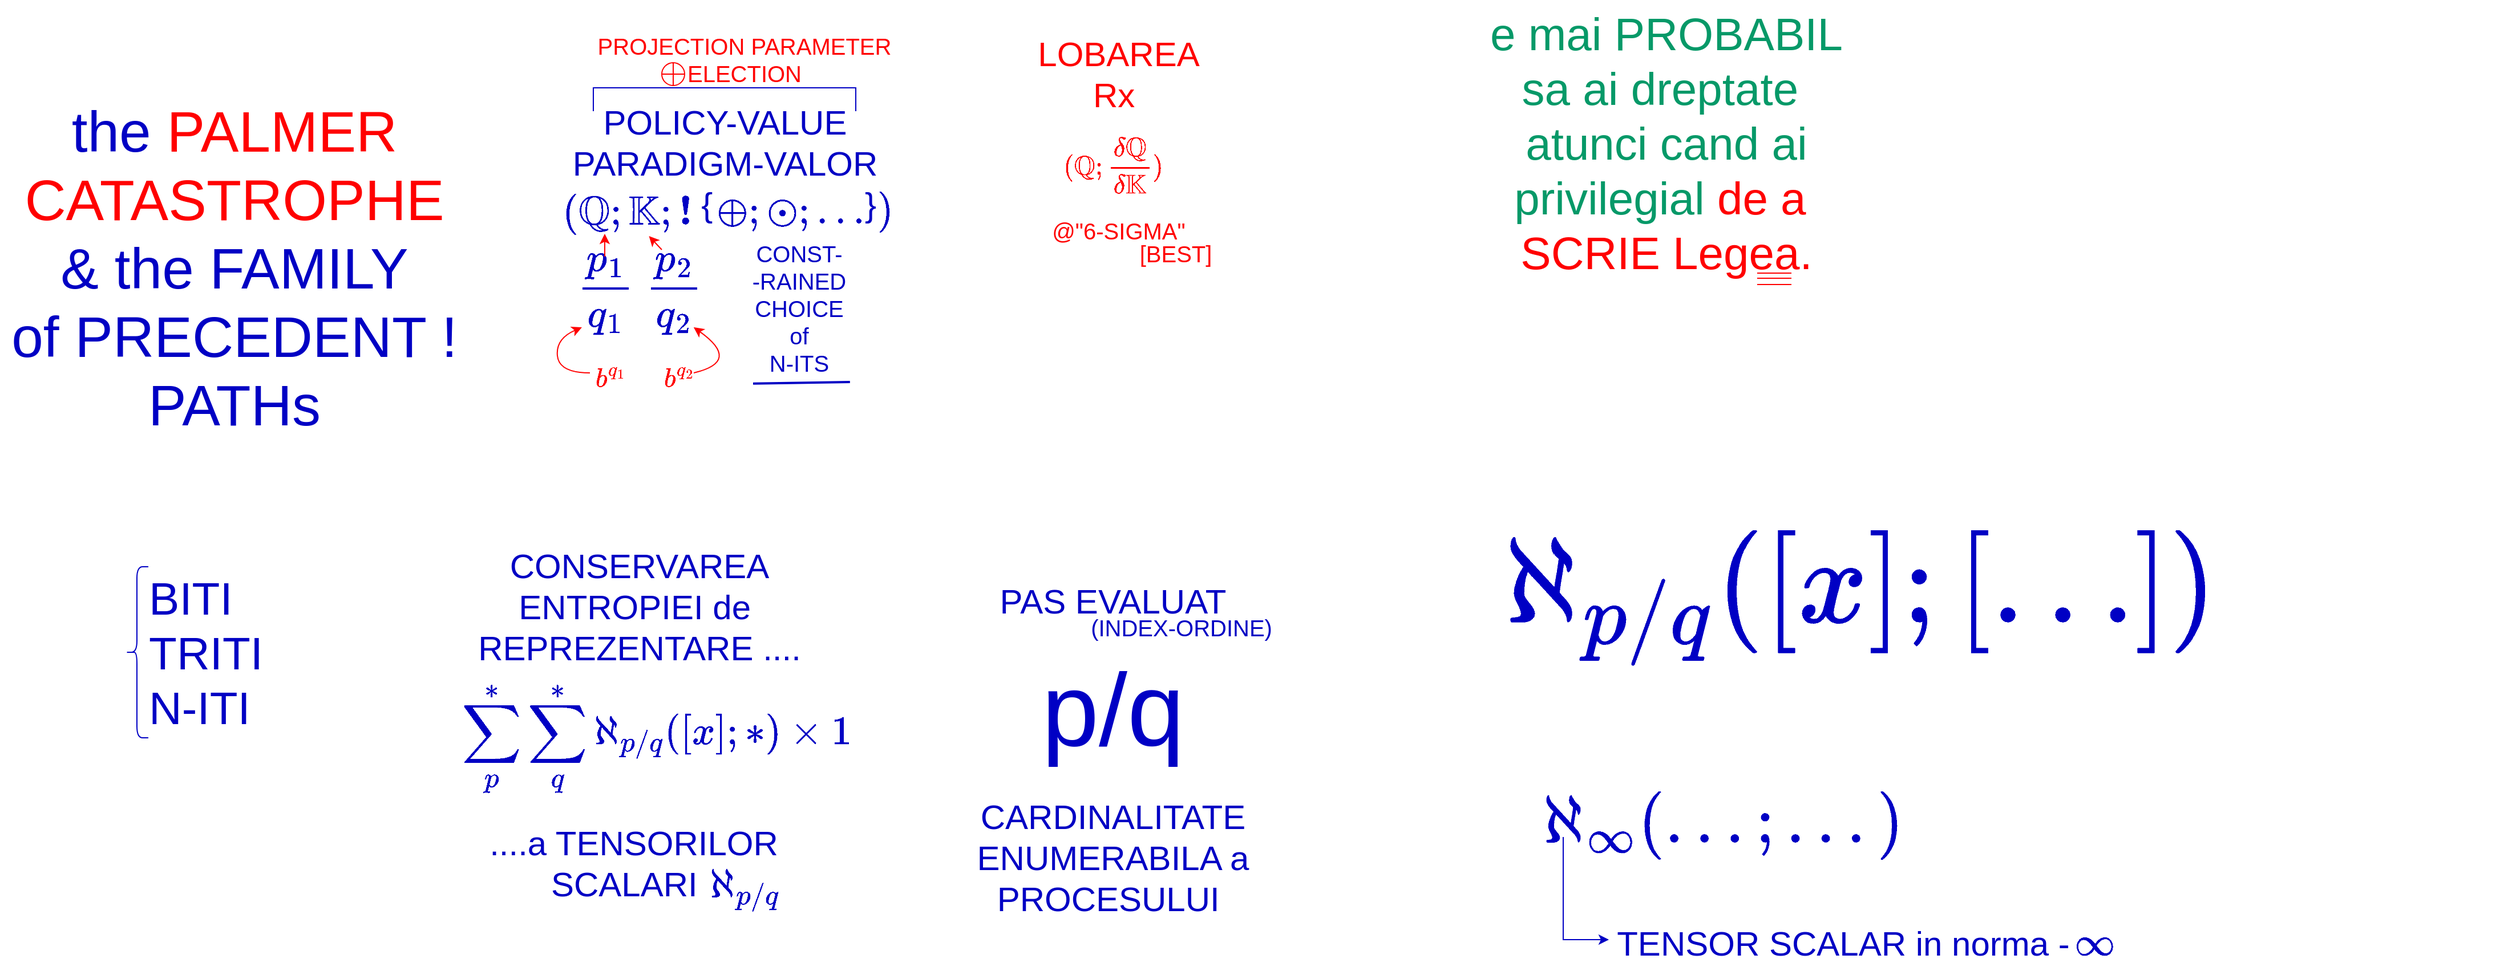 <mxfile version="17.4.6" type="github">
  <diagram id="aLXQZRFcxxDvqfMtw7sF" name="Page-1">
    <mxGraphModel dx="1412" dy="1478" grid="1" gridSize="10" guides="1" tooltips="1" connect="1" arrows="1" fold="1" page="1" pageScale="1" pageWidth="850" pageHeight="1100" math="1" shadow="0">
      <root>
        <mxCell id="0" />
        <mxCell id="1" parent="0" />
        <mxCell id="GpSwhTtLLLZpUkMEff_--1" value="&lt;font style=&quot;font-size: 50px&quot;&gt;&lt;font color=&quot;#0000c4&quot;&gt;the&lt;/font&gt;&amp;nbsp;&lt;font color=&quot;#ff0000&quot;&gt;PALMER &lt;/font&gt;&lt;br&gt;&lt;font color=&quot;#ff0000&quot;&gt;CATASTROPHE&lt;/font&gt;&lt;br&gt;&lt;font color=&quot;#0000c4&quot;&gt;&amp;amp; the FAMILY&lt;br&gt;of PRECEDENT !&lt;br&gt;PATHs&lt;/font&gt;&lt;br&gt;&lt;/font&gt;" style="text;html=1;align=center;verticalAlign=middle;resizable=0;points=[];autosize=1;strokeColor=none;fillColor=none;" vertex="1" parent="1">
          <mxGeometry x="140" y="288" width="410" height="140" as="geometry" />
        </mxCell>
        <mxCell id="GpSwhTtLLLZpUkMEff_--3" value="&lt;div style=&quot;text-align: left&quot;&gt;&lt;span&gt;BITI&lt;/span&gt;&lt;/div&gt;&lt;div style=&quot;text-align: left&quot;&gt;&lt;span&gt;TRITI&lt;/span&gt;&lt;/div&gt;&lt;div style=&quot;text-align: left&quot;&gt;&lt;span&gt;N-ITI&lt;/span&gt;&lt;/div&gt;" style="text;html=1;align=center;verticalAlign=middle;resizable=0;points=[];autosize=1;strokeColor=none;fillColor=none;fontSize=40;fontColor=#0000C4;" vertex="1" parent="1">
          <mxGeometry x="260" y="620" width="120" height="150" as="geometry" />
        </mxCell>
        <mxCell id="GpSwhTtLLLZpUkMEff_--4" value="" style="shape=curlyBracket;whiteSpace=wrap;html=1;rounded=1;fontSize=40;fontColor=#0000C4;strokeColor=#0000C4;" vertex="1" parent="1">
          <mxGeometry x="250" y="620" width="20" height="150" as="geometry" />
        </mxCell>
        <mxCell id="GpSwhTtLLLZpUkMEff_--6" value="POLICY-VALUE&lt;br&gt;PARADIGM-VALOR" style="text;html=1;align=center;verticalAlign=middle;resizable=0;points=[];autosize=1;strokeColor=none;fillColor=none;fontSize=30;fontColor=#0000C4;" vertex="1" parent="1">
          <mxGeometry x="635" y="208" width="280" height="80" as="geometry" />
        </mxCell>
        <mxCell id="GpSwhTtLLLZpUkMEff_--7" value="$$(\mathbb{Q};\mathbb{K};\mathbb{!}$$" style="text;html=1;align=center;verticalAlign=middle;resizable=0;points=[];autosize=1;strokeColor=none;fillColor=none;fontSize=30;fontColor=#0000C4;" vertex="1" parent="1">
          <mxGeometry x="415" y="290" width="550" height="40" as="geometry" />
        </mxCell>
        <mxCell id="GpSwhTtLLLZpUkMEff_--8" value="$$\oplus ; \odot ; \dots $$" style="text;html=1;align=center;verticalAlign=middle;resizable=0;points=[];autosize=1;strokeColor=none;fillColor=none;fontSize=30;fontColor=#0000C4;" vertex="1" parent="1">
          <mxGeometry x="657" y="288" width="350" height="40" as="geometry" />
        </mxCell>
        <mxCell id="GpSwhTtLLLZpUkMEff_--9" value="{&amp;nbsp; &amp;nbsp; &amp;nbsp; &amp;nbsp; &amp;nbsp; &amp;nbsp; &amp;nbsp; &amp;nbsp; }&amp;nbsp;" style="text;html=1;align=center;verticalAlign=middle;resizable=0;points=[];autosize=1;strokeColor=none;fillColor=none;fontSize=30;fontColor=#0000C4;" vertex="1" parent="1">
          <mxGeometry x="745" y="282" width="180" height="40" as="geometry" />
        </mxCell>
        <mxCell id="GpSwhTtLLLZpUkMEff_--10" value="$$)$$" style="text;html=1;align=center;verticalAlign=middle;resizable=0;points=[];autosize=1;strokeColor=none;fillColor=none;fontSize=30;fontColor=#0000C4;" vertex="1" parent="1">
          <mxGeometry x="870" y="288" width="90" height="40" as="geometry" />
        </mxCell>
        <mxCell id="GpSwhTtLLLZpUkMEff_--11" value="$$\frac{p_1}{q_1}$$" style="text;html=1;align=center;verticalAlign=middle;resizable=0;points=[];autosize=1;strokeColor=none;fillColor=none;fontSize=30;fontColor=#0000C4;" vertex="1" parent="1">
          <mxGeometry x="530" y="360" width="280" height="40" as="geometry" />
        </mxCell>
        <mxCell id="GpSwhTtLLLZpUkMEff_--12" value="$$\frac{p_2}{q_2}$$" style="text;html=1;align=center;verticalAlign=middle;resizable=0;points=[];autosize=1;strokeColor=none;fillColor=none;fontSize=30;fontColor=#0000C4;" vertex="1" parent="1">
          <mxGeometry x="590" y="360" width="280" height="40" as="geometry" />
        </mxCell>
        <mxCell id="GpSwhTtLLLZpUkMEff_--15" value="CONST-&lt;br&gt;-RAINED&lt;br&gt;CHOICE&lt;br&gt;of&lt;br&gt;N-ITS" style="text;html=1;align=center;verticalAlign=middle;resizable=0;points=[];autosize=1;strokeColor=none;fillColor=none;fontSize=20;fontColor=#0000C4;" vertex="1" parent="1">
          <mxGeometry x="790" y="328" width="100" height="130" as="geometry" />
        </mxCell>
        <mxCell id="GpSwhTtLLLZpUkMEff_--16" value="&lt;font color=&quot;#ff0000&quot;&gt;$$b^{q_1}$$&lt;/font&gt;" style="text;html=1;align=center;verticalAlign=middle;resizable=0;points=[];autosize=1;strokeColor=none;fillColor=none;fontSize=20;fontColor=#0000C4;" vertex="1" parent="1">
          <mxGeometry x="610" y="440" width="130" height="30" as="geometry" />
        </mxCell>
        <mxCell id="GpSwhTtLLLZpUkMEff_--17" value="&lt;font color=&quot;#ff0000&quot;&gt;$$b^{q_2}$$&lt;/font&gt;" style="text;html=1;align=center;verticalAlign=middle;resizable=0;points=[];autosize=1;strokeColor=none;fillColor=none;fontSize=20;fontColor=#0000C4;" vertex="1" parent="1">
          <mxGeometry x="670" y="440" width="130" height="30" as="geometry" />
        </mxCell>
        <mxCell id="GpSwhTtLLLZpUkMEff_--18" value="" style="endArrow=classic;html=1;fontSize=20;fontColor=#FF0000;strokeColor=#FF0000;curved=1;" edge="1" parent="1">
          <mxGeometry width="50" height="50" relative="1" as="geometry">
            <mxPoint x="657" y="450" as="sourcePoint" />
            <mxPoint x="650" y="410" as="targetPoint" />
            <Array as="points">
              <mxPoint x="630" y="450" />
              <mxPoint x="627" y="420" />
            </Array>
          </mxGeometry>
        </mxCell>
        <mxCell id="GpSwhTtLLLZpUkMEff_--19" value="" style="endArrow=classic;html=1;fontSize=20;fontColor=#FF0000;strokeColor=#FF0000;curved=1;exitX=0.6;exitY=0.333;exitDx=0;exitDy=0;exitPerimeter=0;entryX=0.564;entryY=1.25;entryDx=0;entryDy=0;entryPerimeter=0;" edge="1" parent="1" source="GpSwhTtLLLZpUkMEff_--17" target="GpSwhTtLLLZpUkMEff_--12">
          <mxGeometry width="50" height="50" relative="1" as="geometry">
            <mxPoint x="810" y="430" as="sourcePoint" />
            <mxPoint x="860" y="460" as="targetPoint" />
            <Array as="points">
              <mxPoint x="790" y="440" />
            </Array>
          </mxGeometry>
        </mxCell>
        <mxCell id="GpSwhTtLLLZpUkMEff_--20" value="" style="endArrow=none;html=1;fontSize=20;fontColor=#FF0000;strokeColor=#0000C4;curved=1;strokeWidth=2;exitX=0.151;exitY=1.011;exitDx=0;exitDy=0;exitPerimeter=0;" edge="1" parent="1">
          <mxGeometry width="50" height="50" relative="1" as="geometry">
            <mxPoint x="800.0" y="459.43" as="sourcePoint" />
            <mxPoint x="884.9" y="458" as="targetPoint" />
          </mxGeometry>
        </mxCell>
        <mxCell id="GpSwhTtLLLZpUkMEff_--21" value="PROJECTION PARAMETER&lt;br&gt;ELECTION" style="text;html=1;align=center;verticalAlign=middle;resizable=0;points=[];autosize=1;strokeColor=none;fillColor=none;fontSize=20;fontColor=#FF0000;" vertex="1" parent="1">
          <mxGeometry x="657" y="150" width="270" height="50" as="geometry" />
        </mxCell>
        <mxCell id="GpSwhTtLLLZpUkMEff_--22" value="" style="shape=partialRectangle;whiteSpace=wrap;html=1;bottom=1;right=1;left=1;top=0;fillColor=none;routingCenterX=-0.5;fontSize=20;fontColor=#FF0000;strokeColor=#0000C4;rotation=-180;" vertex="1" parent="1">
          <mxGeometry x="660" y="200" width="230" height="20" as="geometry" />
        </mxCell>
        <mxCell id="GpSwhTtLLLZpUkMEff_--23" value="" style="shape=orEllipse;perimeter=ellipsePerimeter;whiteSpace=wrap;html=1;backgroundOutline=1;fontSize=20;fontColor=#FF0000;strokeColor=#FF0000;fillColor=none;" vertex="1" parent="1">
          <mxGeometry x="720" y="178" width="20" height="20" as="geometry" />
        </mxCell>
        <mxCell id="GpSwhTtLLLZpUkMEff_--26" value="&lt;font color=&quot;#ff0000&quot;&gt;LOBAREA&lt;br&gt;Rx&amp;nbsp;&lt;br&gt;&lt;/font&gt;" style="text;html=1;align=center;verticalAlign=middle;resizable=0;points=[];autosize=1;strokeColor=none;fillColor=none;fontSize=30;fontColor=#0000C4;" vertex="1" parent="1">
          <mxGeometry x="1040" y="148" width="160" height="80" as="geometry" />
        </mxCell>
        <mxCell id="GpSwhTtLLLZpUkMEff_--27" value="" style="endArrow=classic;html=1;fontSize=20;fontColor=#FF0000;strokeColor=#FF0000;strokeWidth=1;curved=1;" edge="1" parent="1">
          <mxGeometry width="50" height="50" relative="1" as="geometry">
            <mxPoint x="670" y="348" as="sourcePoint" />
            <mxPoint x="670" y="328" as="targetPoint" />
          </mxGeometry>
        </mxCell>
        <mxCell id="GpSwhTtLLLZpUkMEff_--28" value="" style="endArrow=classic;html=1;fontSize=20;fontColor=#FF0000;strokeColor=#FF0000;strokeWidth=1;curved=1;" edge="1" parent="1" target="GpSwhTtLLLZpUkMEff_--7">
          <mxGeometry width="50" height="50" relative="1" as="geometry">
            <mxPoint x="720" y="342" as="sourcePoint" />
            <mxPoint x="720" y="322" as="targetPoint" />
          </mxGeometry>
        </mxCell>
        <mxCell id="GpSwhTtLLLZpUkMEff_--29" value="$$(\mathbb{Q} ; \frac{\delta \mathbb{Q}}{\delta \mathbb{K}})$$" style="text;html=1;align=center;verticalAlign=middle;resizable=0;points=[];autosize=1;strokeColor=none;fillColor=none;fontSize=20;fontColor=#FF0000;" vertex="1" parent="1">
          <mxGeometry x="830" y="252" width="570" height="30" as="geometry" />
        </mxCell>
        <mxCell id="GpSwhTtLLLZpUkMEff_--30" value="@&quot;6-SIGMA&quot;" style="text;html=1;align=center;verticalAlign=middle;resizable=0;points=[];autosize=1;strokeColor=none;fillColor=none;fontSize=20;fontColor=#FF0000;" vertex="1" parent="1">
          <mxGeometry x="1055" y="310" width="130" height="30" as="geometry" />
        </mxCell>
        <mxCell id="GpSwhTtLLLZpUkMEff_--31" value="[BEST]" style="text;html=1;align=center;verticalAlign=middle;resizable=0;points=[];autosize=1;strokeColor=none;fillColor=none;fontSize=20;fontColor=#FF0000;" vertex="1" parent="1">
          <mxGeometry x="1130" y="330" width="80" height="30" as="geometry" />
        </mxCell>
        <mxCell id="GpSwhTtLLLZpUkMEff_--32" value="&lt;font color=&quot;#069968&quot; style=&quot;font-size: 40px;&quot;&gt;e mai PROBABIL&lt;br style=&quot;font-size: 40px;&quot;&gt;sa ai dreptate&amp;nbsp;&lt;br style=&quot;font-size: 40px;&quot;&gt;atunci cand ai&lt;br style=&quot;font-size: 40px;&quot;&gt;privilegial &lt;/font&gt;de a&amp;nbsp;&lt;br style=&quot;font-size: 40px;&quot;&gt;SCRIE Legea." style="text;html=1;align=center;verticalAlign=middle;resizable=0;points=[];autosize=1;strokeColor=none;fillColor=none;fontSize=40;fontColor=#FF0000;" vertex="1" parent="1">
          <mxGeometry x="1440" y="123" width="320" height="250" as="geometry" />
        </mxCell>
        <mxCell id="GpSwhTtLLLZpUkMEff_--33" value="" style="endArrow=none;html=1;fontSize=40;fontColor=#FF0000;strokeColor=#FF0000;strokeWidth=1;curved=1;" edge="1" parent="1">
          <mxGeometry width="50" height="50" relative="1" as="geometry">
            <mxPoint x="1680" y="362.44" as="sourcePoint" />
            <mxPoint x="1710" y="362.44" as="targetPoint" />
          </mxGeometry>
        </mxCell>
        <mxCell id="GpSwhTtLLLZpUkMEff_--34" value="" style="endArrow=none;html=1;fontSize=40;fontColor=#FF0000;strokeColor=#FF0000;strokeWidth=1;curved=1;" edge="1" parent="1">
          <mxGeometry width="50" height="50" relative="1" as="geometry">
            <mxPoint x="1680" y="367.02" as="sourcePoint" />
            <mxPoint x="1710" y="367.02" as="targetPoint" />
          </mxGeometry>
        </mxCell>
        <mxCell id="GpSwhTtLLLZpUkMEff_--35" value="" style="endArrow=none;html=1;fontSize=40;fontColor=#FF0000;strokeColor=#FF0000;strokeWidth=1;curved=1;" edge="1" parent="1">
          <mxGeometry width="50" height="50" relative="1" as="geometry">
            <mxPoint x="1680" y="372.44" as="sourcePoint" />
            <mxPoint x="1710" y="372.44" as="targetPoint" />
          </mxGeometry>
        </mxCell>
        <mxCell id="GpSwhTtLLLZpUkMEff_--36" value="&lt;font style=&quot;font-size: 30px&quot; color=&quot;#0000c4&quot;&gt;CONSERVAREA&lt;br&gt;ENTROPIEI de&amp;nbsp;&lt;br&gt;REPREZENTARE ....&lt;br&gt;&lt;/font&gt;" style="text;html=1;align=center;verticalAlign=middle;resizable=0;points=[];autosize=1;strokeColor=none;fillColor=none;fontSize=20;fontColor=#FF0000;" vertex="1" parent="1">
          <mxGeometry x="550" y="610" width="300" height="90" as="geometry" />
        </mxCell>
        <mxCell id="GpSwhTtLLLZpUkMEff_--39" value="$$\sum^{\ast}_p \sum^{\ast}_q \aleph_{p/q}([x];\ast)\times 1$$" style="text;html=1;align=center;verticalAlign=middle;resizable=0;points=[];autosize=1;strokeColor=none;fillColor=none;fontSize=30;fontColor=#0000C4;" vertex="1" parent="1">
          <mxGeometry x="300" y="750" width="830" height="40" as="geometry" />
        </mxCell>
        <mxCell id="GpSwhTtLLLZpUkMEff_--40" value="....a TENSORILOR&lt;br&gt;SCALARI&amp;nbsp;&amp;nbsp;" style="text;html=1;align=center;verticalAlign=middle;resizable=0;points=[];autosize=1;strokeColor=none;fillColor=none;fontSize=30;fontColor=#0000C4;" vertex="1" parent="1">
          <mxGeometry x="560" y="840" width="270" height="80" as="geometry" />
        </mxCell>
        <mxCell id="GpSwhTtLLLZpUkMEff_--41" value="$$\aleph_{p/q}$$" style="text;html=1;align=center;verticalAlign=middle;resizable=0;points=[];autosize=1;strokeColor=none;fillColor=none;fontSize=30;fontColor=#0000C4;" vertex="1" parent="1">
          <mxGeometry x="672" y="882" width="240" height="40" as="geometry" />
        </mxCell>
        <mxCell id="GpSwhTtLLLZpUkMEff_--42" value="PAS EVALUAT" style="text;html=1;align=center;verticalAlign=middle;resizable=0;points=[];autosize=1;strokeColor=none;fillColor=none;fontSize=30;fontColor=#0000C4;" vertex="1" parent="1">
          <mxGeometry x="1010" y="630" width="210" height="40" as="geometry" />
        </mxCell>
        <mxCell id="GpSwhTtLLLZpUkMEff_--43" value="CARDINALITATE&lt;br&gt;ENUMERABILA a&lt;br&gt;PROCESULUI&amp;nbsp;" style="text;html=1;align=center;verticalAlign=middle;resizable=0;points=[];autosize=1;strokeColor=none;fillColor=none;fontSize=30;fontColor=#0000C4;" vertex="1" parent="1">
          <mxGeometry x="990" y="820" width="250" height="110" as="geometry" />
        </mxCell>
        <mxCell id="GpSwhTtLLLZpUkMEff_--45" value="&lt;font style=&quot;font-size: 20px&quot;&gt;(INDEX-ORDINE)&lt;/font&gt;" style="text;html=1;align=center;verticalAlign=middle;resizable=0;points=[];autosize=1;strokeColor=none;fillColor=none;fontSize=30;fontColor=#0000C4;" vertex="1" parent="1">
          <mxGeometry x="1090" y="650" width="170" height="40" as="geometry" />
        </mxCell>
        <mxCell id="GpSwhTtLLLZpUkMEff_--46" value="&lt;font style=&quot;font-size: 90px&quot;&gt;p/q&lt;/font&gt;" style="text;html=1;align=center;verticalAlign=middle;resizable=0;points=[];autosize=1;strokeColor=none;fillColor=none;fontSize=20;fontColor=#0000C4;" vertex="1" parent="1">
          <mxGeometry x="1045" y="720" width="140" height="50" as="geometry" />
        </mxCell>
        <mxCell id="GpSwhTtLLLZpUkMEff_--47" value="$$\aleph_{p/q}([x];[\dots])$$" style="text;html=1;align=center;verticalAlign=middle;resizable=0;points=[];autosize=1;strokeColor=none;fillColor=none;fontSize=90;fontColor=#0000C4;" vertex="1" parent="1">
          <mxGeometry x="1210" y="590" width="1120" height="110" as="geometry" />
        </mxCell>
        <mxCell id="GpSwhTtLLLZpUkMEff_--50" value="$$\aleph_{\infty}(...;...)$$" style="text;html=1;align=center;verticalAlign=middle;resizable=0;points=[];autosize=1;strokeColor=none;fillColor=none;fontSize=50;fontColor=#0000C4;" vertex="1" parent="1">
          <mxGeometry x="1370" y="810" width="560" height="70" as="geometry" />
        </mxCell>
        <mxCell id="GpSwhTtLLLZpUkMEff_--52" value="TENSOR SCALAR in norma -" style="text;html=1;align=center;verticalAlign=middle;resizable=0;points=[];autosize=1;strokeColor=none;fillColor=none;fontSize=30;fontColor=#0000C4;" vertex="1" parent="1">
          <mxGeometry x="1550" y="930" width="410" height="40" as="geometry" />
        </mxCell>
        <mxCell id="GpSwhTtLLLZpUkMEff_--53" value="$$\infty$$" style="text;html=1;align=center;verticalAlign=middle;resizable=0;points=[];autosize=1;strokeColor=none;fillColor=none;fontSize=30;fontColor=#0000C4;" vertex="1" parent="1">
          <mxGeometry x="1900" y="930" width="150" height="40" as="geometry" />
        </mxCell>
        <mxCell id="GpSwhTtLLLZpUkMEff_--54" value="" style="endArrow=classic;html=1;fontSize=30;fontColor=#0000C4;strokeColor=#0000C4;strokeWidth=1;rounded=0;" edge="1" parent="1">
          <mxGeometry width="50" height="50" relative="1" as="geometry">
            <mxPoint x="1510" y="857" as="sourcePoint" />
            <mxPoint x="1550" y="947" as="targetPoint" />
            <Array as="points">
              <mxPoint x="1510" y="947" />
            </Array>
          </mxGeometry>
        </mxCell>
      </root>
    </mxGraphModel>
  </diagram>
</mxfile>
